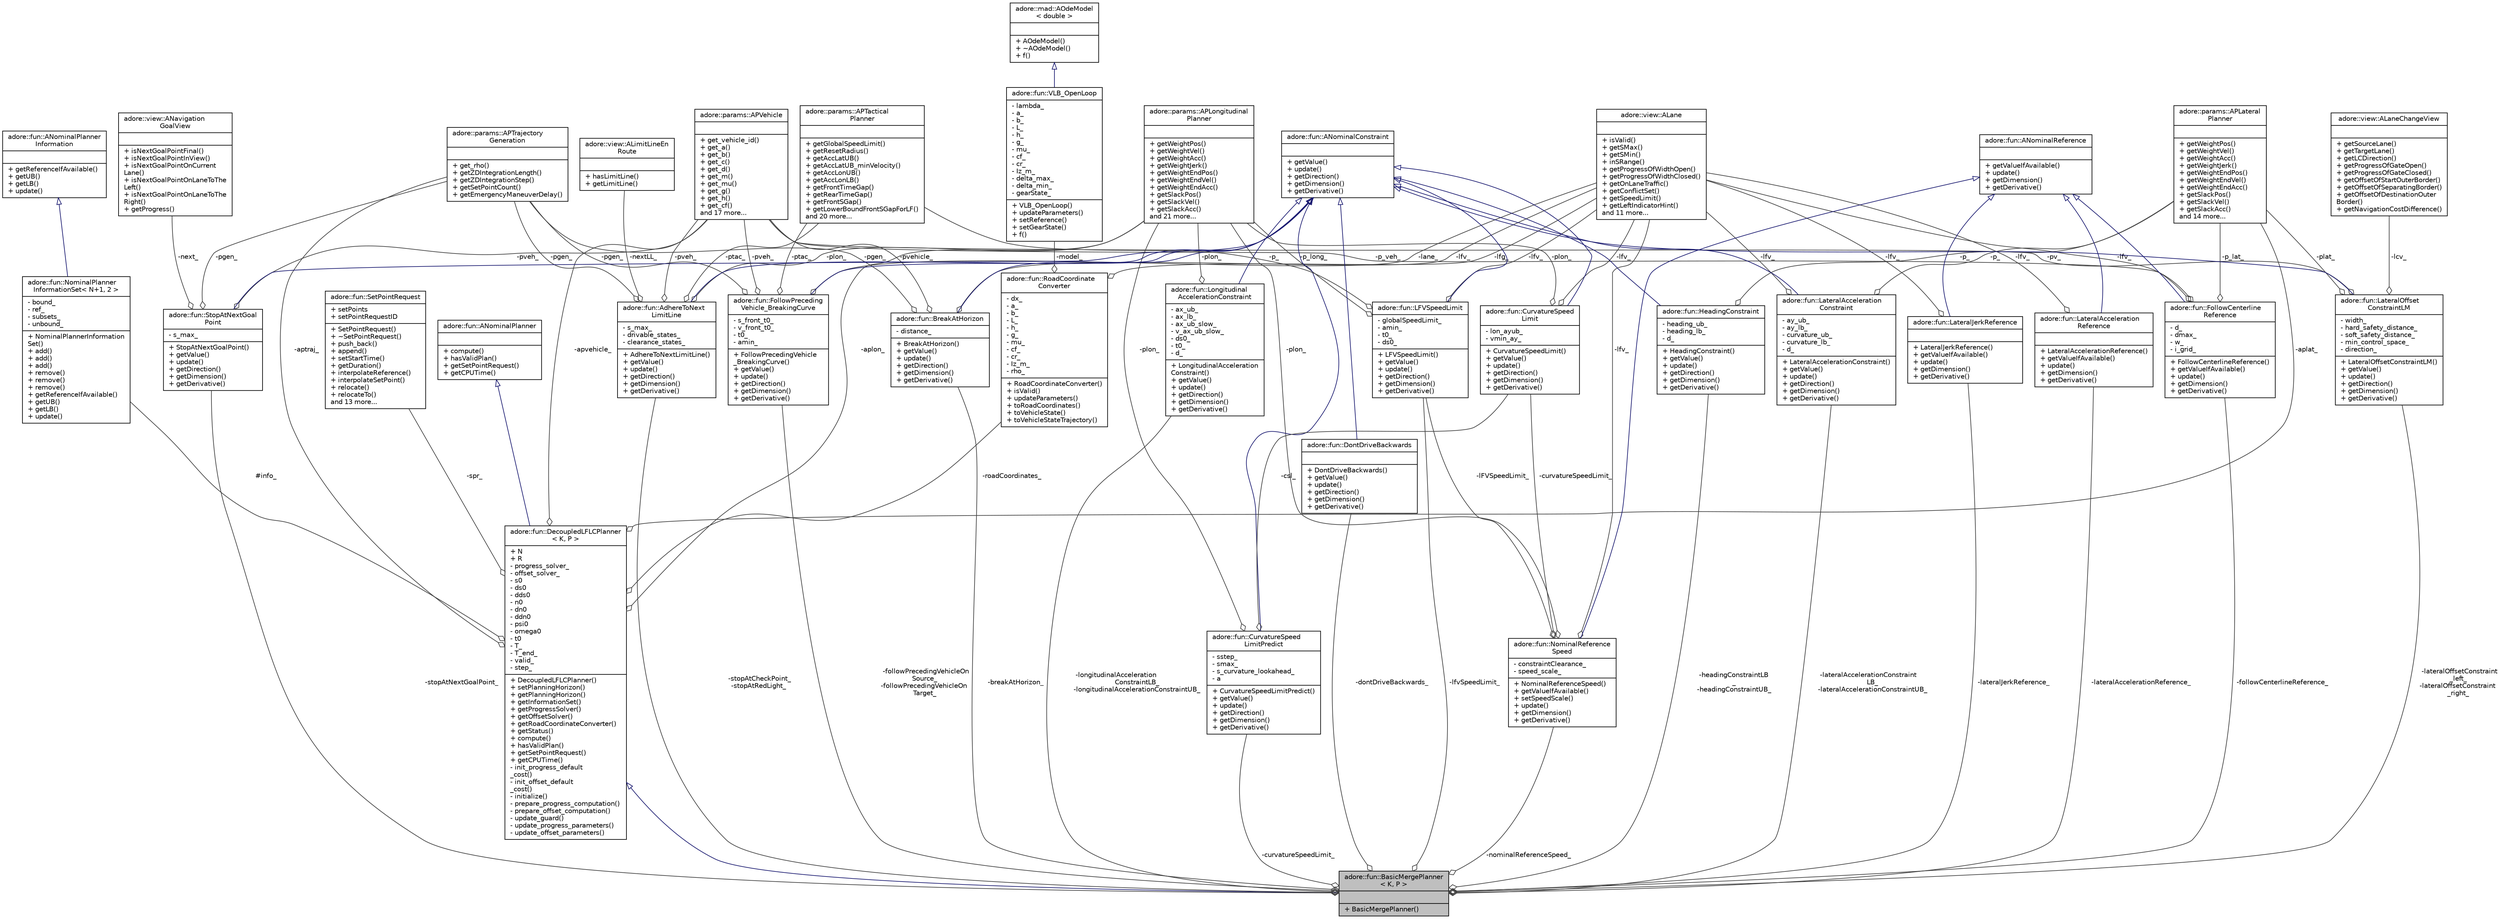 digraph "adore::fun::BasicMergePlanner&lt; K, P &gt;"
{
 // LATEX_PDF_SIZE
  edge [fontname="Helvetica",fontsize="10",labelfontname="Helvetica",labelfontsize="10"];
  node [fontname="Helvetica",fontsize="10",shape=record];
  Node1 [label="{adore::fun::BasicMergePlanner\l\< K, P \>\n||+ BasicMergePlanner()\l}",height=0.2,width=0.4,color="black", fillcolor="grey75", style="filled", fontcolor="black",tooltip=" "];
  Node2 -> Node1 [dir="back",color="midnightblue",fontsize="10",style="solid",arrowtail="onormal",fontname="Helvetica"];
  Node2 [label="{adore::fun::DecoupledLFLCPlanner\l\< K, P \>\n|+ N\l+ R\l- progress_solver_\l- offset_solver_\l- s0\l- ds0\l- dds0\l- n0\l- dn0\l- ddn0\l- psi0\l- omega0\l- t0\l- T_\l- T_end_\l- valid_\l- step_\l|+ DecoupledLFLCPlanner()\l+ setPlanningHorizon()\l+ getPlanningHorizon()\l+ getInformationSet()\l+ getProgressSolver()\l+ getOffsetSolver()\l+ getRoadCoordinateConverter()\l+ getStatus()\l+ compute()\l+ hasValidPlan()\l+ getSetPointRequest()\l+ getCPUTime()\l- init_progress_default\l_cost()\l- init_offset_default\l_cost()\l- initialize()\l- prepare_progress_computation()\l- prepare_offset_computation()\l- update_guard()\l- update_progress_parameters()\l- update_offset_parameters()\l}",height=0.2,width=0.4,color="black", fillcolor="white", style="filled",URL="$classadore_1_1fun_1_1DecoupledLFLCPlanner.html",tooltip=" "];
  Node3 -> Node2 [dir="back",color="midnightblue",fontsize="10",style="solid",arrowtail="onormal",fontname="Helvetica"];
  Node3 [label="{adore::fun::ANominalPlanner\n||+ compute()\l+ hasValidPlan()\l+ getSetPointRequest()\l+ getCPUTime()\l}",height=0.2,width=0.4,color="black", fillcolor="white", style="filled",URL="$classadore_1_1fun_1_1ANominalPlanner.html",tooltip=" "];
  Node4 -> Node2 [color="grey25",fontsize="10",style="solid",label=" -aptraj_" ,arrowhead="odiamond",fontname="Helvetica"];
  Node4 [label="{adore::params::APTrajectory\lGeneration\n||+ get_rho()\l+ getZDIntegrationLength()\l+ getZDIntegrationStep()\l+ getSetPointCount()\l+ getEmergencyManeuverDelay()\l}",height=0.2,width=0.4,color="black", fillcolor="white", style="filled",URL="$classadore_1_1params_1_1APTrajectoryGeneration.html",tooltip="abstract class containing parameters to configure the behaviour of trajectory generation"];
  Node5 -> Node2 [color="grey25",fontsize="10",style="solid",label=" -apvehicle_" ,arrowhead="odiamond",fontname="Helvetica"];
  Node5 [label="{adore::params::APVehicle\n||+ get_vehicle_id()\l+ get_a()\l+ get_b()\l+ get_c()\l+ get_d()\l+ get_m()\l+ get_mu()\l+ get_g()\l+ get_h()\l+ get_cf()\land 17 more...\l}",height=0.2,width=0.4,color="black", fillcolor="white", style="filled",URL="$classadore_1_1params_1_1APVehicle.html",tooltip="abstract class for vehicle configuration related paremeters"];
  Node6 -> Node2 [color="grey25",fontsize="10",style="solid",label=" -roadCoordinates_" ,arrowhead="odiamond",fontname="Helvetica"];
  Node6 [label="{adore::fun::RoadCoordinate\lConverter\n|- dx_\l- a_\l- b_\l- L_\l- h_\l- g_\l- mu_\l- cf_\l- cr_\l- Iz_m_\l- rho_\l|+ RoadCoordinateConverter()\l+ isValid()\l+ updateParameters()\l+ toRoadCoordinates()\l+ toVehicleState()\l+ toVehicleStateTrajectory()\l}",height=0.2,width=0.4,color="black", fillcolor="white", style="filled",URL="$classadore_1_1fun_1_1RoadCoordinateConverter.html",tooltip=" "];
  Node7 -> Node6 [color="grey25",fontsize="10",style="solid",label=" -model_" ,arrowhead="odiamond",fontname="Helvetica"];
  Node7 [label="{adore::fun::VLB_OpenLoop\n|- lambda_\l- a_\l- b_\l- L_\l- h_\l- g_\l- mu_\l- cf_\l- cr_\l- Iz_m_\l- delta_max_\l- delta_min_\l- gearState_\l|+ VLB_OpenLoop()\l+ updateParameters()\l+ setReference()\l+ setGearState()\l+ f()\l}",height=0.2,width=0.4,color="black", fillcolor="white", style="filled",URL="$classadore_1_1fun_1_1VLB__OpenLoop.html",tooltip=" "];
  Node8 -> Node7 [dir="back",color="midnightblue",fontsize="10",style="solid",arrowtail="onormal",fontname="Helvetica"];
  Node8 [label="{adore::mad::AOdeModel\l\< double \>\n||+ AOdeModel()\l+ ~AOdeModel()\l+ f()\l}",height=0.2,width=0.4,color="black", fillcolor="white", style="filled",URL="$classadore_1_1mad_1_1AOdeModel.html",tooltip=" "];
  Node9 -> Node6 [color="grey25",fontsize="10",style="solid",label=" -lfg_" ,arrowhead="odiamond",fontname="Helvetica"];
  Node9 [label="{adore::view::ALane\n||+ isValid()\l+ getSMax()\l+ getSMin()\l+ inSRange()\l+ getProgressOfWidthOpen()\l+ getProgressOfWidthClosed()\l+ getOnLaneTraffic()\l+ getConflictSet()\l+ getSpeedLimit()\l+ getLeftIndicatorHint()\land 11 more...\l}",height=0.2,width=0.4,color="black", fillcolor="white", style="filled",URL="$classadore_1_1view_1_1ALane.html",tooltip=" "];
  Node10 -> Node2 [color="grey25",fontsize="10",style="solid",label=" -spr_" ,arrowhead="odiamond",fontname="Helvetica"];
  Node10 [label="{adore::fun::SetPointRequest\n|+ setPoints\l+ setPointRequestID\l|+ SetPointRequest()\l+ ~SetPointRequest()\l+ push_back()\l+ append()\l+ setStartTime()\l+ getDuration()\l+ interpolateReference()\l+ interpolateSetPoint()\l+ relocate()\l+ relocateTo()\land 13 more...\l}",height=0.2,width=0.4,color="black", fillcolor="white", style="filled",URL="$classadore_1_1fun_1_1SetPointRequest.html",tooltip=" "];
  Node11 -> Node2 [color="grey25",fontsize="10",style="solid",label=" -aplat_" ,arrowhead="odiamond",fontname="Helvetica"];
  Node11 [label="{adore::params::APLateral\lPlanner\n||+ getWeightPos()\l+ getWeightVel()\l+ getWeightAcc()\l+ getWeightJerk()\l+ getWeightEndPos()\l+ getWeightEndVel()\l+ getWeightEndAcc()\l+ getSlackPos()\l+ getSlackVel()\l+ getSlackAcc()\land 14 more...\l}",height=0.2,width=0.4,color="black", fillcolor="white", style="filled",URL="$classadore_1_1params_1_1APLateralPlanner.html",tooltip="abstract class containing parameters related to configuring the lateral planner"];
  Node12 -> Node2 [color="grey25",fontsize="10",style="solid",label=" #info_" ,arrowhead="odiamond",fontname="Helvetica"];
  Node12 [label="{adore::fun::NominalPlanner\lInformationSet\< N+1, 2 \>\n|- bound_\l- ref_\l- subsets_\l- unbound_\l|+ NominalPlannerInformation\lSet()\l+ add()\l+ add()\l+ add()\l+ remove()\l+ remove()\l+ remove()\l+ getReferenceIfAvailable()\l+ getUB()\l+ getLB()\l+ update()\l}",height=0.2,width=0.4,color="black", fillcolor="white", style="filled",URL="$classadore_1_1fun_1_1NominalPlannerInformationSet.html",tooltip=" "];
  Node13 -> Node12 [dir="back",color="midnightblue",fontsize="10",style="solid",arrowtail="onormal",fontname="Helvetica"];
  Node13 [label="{adore::fun::ANominalPlanner\lInformation\n||+ getReferenceIfAvailable()\l+ getUB()\l+ getLB()\l+ update()\l}",height=0.2,width=0.4,color="black", fillcolor="white", style="filled",URL="$classadore_1_1fun_1_1ANominalPlannerInformation.html",tooltip=" "];
  Node14 -> Node2 [color="grey25",fontsize="10",style="solid",label=" -aplon_" ,arrowhead="odiamond",fontname="Helvetica"];
  Node14 [label="{adore::params::APLongitudinal\lPlanner\n||+ getWeightPos()\l+ getWeightVel()\l+ getWeightAcc()\l+ getWeightJerk()\l+ getWeightEndPos()\l+ getWeightEndVel()\l+ getWeightEndAcc()\l+ getSlackPos()\l+ getSlackVel()\l+ getSlackAcc()\land 21 more...\l}",height=0.2,width=0.4,color="black", fillcolor="white", style="filled",URL="$classadore_1_1params_1_1APLongitudinalPlanner.html",tooltip="abstract class containing parameters related to configuring the longitudinal planner"];
  Node15 -> Node1 [color="grey25",fontsize="10",style="solid",label=" -headingConstraintLB\l_\n-headingConstraintUB_" ,arrowhead="odiamond",fontname="Helvetica"];
  Node15 [label="{adore::fun::HeadingConstraint\n|- heading_ub_\l- heading_lb_\l- d_\l|+ HeadingConstraint()\l+ getValue()\l+ update()\l+ getDirection()\l+ getDimension()\l+ getDerivative()\l}",height=0.2,width=0.4,color="black", fillcolor="white", style="filled",URL="$classadore_1_1fun_1_1HeadingConstraint.html",tooltip=" "];
  Node16 -> Node15 [dir="back",color="midnightblue",fontsize="10",style="solid",arrowtail="onormal",fontname="Helvetica"];
  Node16 [label="{adore::fun::ANominalConstraint\n||+ getValue()\l+ update()\l+ getDirection()\l+ getDimension()\l+ getDerivative()\l}",height=0.2,width=0.4,color="black", fillcolor="white", style="filled",URL="$classadore_1_1fun_1_1ANominalConstraint.html",tooltip=" "];
  Node11 -> Node15 [color="grey25",fontsize="10",style="solid",label=" -p_" ,arrowhead="odiamond",fontname="Helvetica"];
  Node17 -> Node1 [color="grey25",fontsize="10",style="solid",label=" -followCenterlineReference_" ,arrowhead="odiamond",fontname="Helvetica"];
  Node17 [label="{adore::fun::FollowCenterline\lReference\n|- d_\l- dmax_\l- w_\l- i_grid_\l|+ FollowCenterlineReference()\l+ getValueIfAvailable()\l+ update()\l+ getDimension()\l+ getDerivative()\l}",height=0.2,width=0.4,color="black", fillcolor="white", style="filled",URL="$classadore_1_1fun_1_1FollowCenterlineReference.html",tooltip=" "];
  Node18 -> Node17 [dir="back",color="midnightblue",fontsize="10",style="solid",arrowtail="onormal",fontname="Helvetica"];
  Node18 [label="{adore::fun::ANominalReference\n||+ getValueIfAvailable()\l+ update()\l+ getDimension()\l+ getDerivative()\l}",height=0.2,width=0.4,color="black", fillcolor="white", style="filled",URL="$classadore_1_1fun_1_1ANominalReference.html",tooltip=" "];
  Node5 -> Node17 [color="grey25",fontsize="10",style="solid",label=" -p_veh_" ,arrowhead="odiamond",fontname="Helvetica"];
  Node9 -> Node17 [color="grey25",fontsize="10",style="solid",label=" -lfv_" ,arrowhead="odiamond",fontname="Helvetica"];
  Node11 -> Node17 [color="grey25",fontsize="10",style="solid",label=" -p_lat_" ,arrowhead="odiamond",fontname="Helvetica"];
  Node19 -> Node1 [color="grey25",fontsize="10",style="solid",label=" -curvatureSpeedLimit_" ,arrowhead="odiamond",fontname="Helvetica"];
  Node19 [label="{adore::fun::CurvatureSpeed\lLimitPredict\n|- sstep_\l- smax_\l- s_curvature_lookahead_\l- a\l|+ CurvatureSpeedLimitPredict()\l+ getValue()\l+ update()\l+ getDirection()\l+ getDimension()\l+ getDerivative()\l}",height=0.2,width=0.4,color="black", fillcolor="white", style="filled",URL="$classadore_1_1fun_1_1CurvatureSpeedLimitPredict.html",tooltip=" "];
  Node16 -> Node19 [dir="back",color="midnightblue",fontsize="10",style="solid",arrowtail="onormal",fontname="Helvetica"];
  Node20 -> Node19 [color="grey25",fontsize="10",style="solid",label=" -csl_" ,arrowhead="odiamond",fontname="Helvetica"];
  Node20 [label="{adore::fun::CurvatureSpeed\lLimit\n|- lon_ayub_\l- vmin_ay_\l|+ CurvatureSpeedLimit()\l+ getValue()\l+ update()\l+ getDirection()\l+ getDimension()\l+ getDerivative()\l}",height=0.2,width=0.4,color="black", fillcolor="white", style="filled",URL="$classadore_1_1fun_1_1CurvatureSpeedLimit.html",tooltip=" "];
  Node16 -> Node20 [dir="back",color="midnightblue",fontsize="10",style="solid",arrowtail="onormal",fontname="Helvetica"];
  Node9 -> Node20 [color="grey25",fontsize="10",style="solid",label=" -lfv_" ,arrowhead="odiamond",fontname="Helvetica"];
  Node14 -> Node20 [color="grey25",fontsize="10",style="solid",label=" -plon_" ,arrowhead="odiamond",fontname="Helvetica"];
  Node14 -> Node19 [color="grey25",fontsize="10",style="solid",label=" -plon_" ,arrowhead="odiamond",fontname="Helvetica"];
  Node21 -> Node1 [color="grey25",fontsize="10",style="solid",label=" -dontDriveBackwards_" ,arrowhead="odiamond",fontname="Helvetica"];
  Node21 [label="{adore::fun::DontDriveBackwards\n||+ DontDriveBackwards()\l+ getValue()\l+ update()\l+ getDirection()\l+ getDimension()\l+ getDerivative()\l}",height=0.2,width=0.4,color="black", fillcolor="white", style="filled",URL="$classadore_1_1fun_1_1DontDriveBackwards.html",tooltip=" "];
  Node16 -> Node21 [dir="back",color="midnightblue",fontsize="10",style="solid",arrowtail="onormal",fontname="Helvetica"];
  Node22 -> Node1 [color="grey25",fontsize="10",style="solid",label=" -lateralJerkReference_" ,arrowhead="odiamond",fontname="Helvetica"];
  Node22 [label="{adore::fun::LateralJerkReference\n||+ LateralJerkReference()\l+ getValueIfAvailable()\l+ update()\l+ getDimension()\l+ getDerivative()\l}",height=0.2,width=0.4,color="black", fillcolor="white", style="filled",URL="$classadore_1_1fun_1_1LateralJerkReference.html",tooltip=" "];
  Node18 -> Node22 [dir="back",color="midnightblue",fontsize="10",style="solid",arrowtail="onormal",fontname="Helvetica"];
  Node9 -> Node22 [color="grey25",fontsize="10",style="solid",label=" -lfv_" ,arrowhead="odiamond",fontname="Helvetica"];
  Node23 -> Node1 [color="grey25",fontsize="10",style="solid",label=" -stopAtNextGoalPoint_" ,arrowhead="odiamond",fontname="Helvetica"];
  Node23 [label="{adore::fun::StopAtNextGoal\lPoint\n|- s_max_\l|+ StopAtNextGoalPoint()\l+ getValue()\l+ update()\l+ getDirection()\l+ getDimension()\l+ getDerivative()\l}",height=0.2,width=0.4,color="black", fillcolor="white", style="filled",URL="$classadore_1_1fun_1_1StopAtNextGoalPoint.html",tooltip=" "];
  Node16 -> Node23 [dir="back",color="midnightblue",fontsize="10",style="solid",arrowtail="onormal",fontname="Helvetica"];
  Node4 -> Node23 [color="grey25",fontsize="10",style="solid",label=" -pgen_" ,arrowhead="odiamond",fontname="Helvetica"];
  Node5 -> Node23 [color="grey25",fontsize="10",style="solid",label=" -pveh_" ,arrowhead="odiamond",fontname="Helvetica"];
  Node24 -> Node23 [color="grey25",fontsize="10",style="solid",label=" -next_" ,arrowhead="odiamond",fontname="Helvetica"];
  Node24 [label="{adore::view::ANavigation\lGoalView\n||+ isNextGoalPointFinal()\l+ isNextGoalPointInView()\l+ isNextGoalPointOnCurrent\lLane()\l+ isNextGoalPointOnLaneToThe\lLeft()\l+ isNextGoalPointOnLaneToThe\lRight()\l+ getProgress()\l}",height=0.2,width=0.4,color="black", fillcolor="white", style="filled",URL="$classadore_1_1view_1_1ANavigationGoalView.html",tooltip=" "];
  Node25 -> Node1 [color="grey25",fontsize="10",style="solid",label=" -lateralAccelerationReference_" ,arrowhead="odiamond",fontname="Helvetica"];
  Node25 [label="{adore::fun::LateralAcceleration\lReference\n||+ LateralAccelerationReference()\l+ getValueIfAvailable()\l+ update()\l+ getDimension()\l+ getDerivative()\l}",height=0.2,width=0.4,color="black", fillcolor="white", style="filled",URL="$classadore_1_1fun_1_1LateralAccelerationReference.html",tooltip=" "];
  Node18 -> Node25 [dir="back",color="midnightblue",fontsize="10",style="solid",arrowtail="onormal",fontname="Helvetica"];
  Node9 -> Node25 [color="grey25",fontsize="10",style="solid",label=" -lfv_" ,arrowhead="odiamond",fontname="Helvetica"];
  Node26 -> Node1 [color="grey25",fontsize="10",style="solid",label=" -longitudinalAcceleration\lConstraintLB_\n-longitudinalAccelerationConstraintUB_" ,arrowhead="odiamond",fontname="Helvetica"];
  Node26 [label="{adore::fun::Longitudinal\lAccelerationConstraint\n|- ax_ub_\l- ax_lb_\l- ax_ub_slow_\l- v_ax_ub_slow_\l- ds0_\l- t0_\l- d_\l|+ LongitudinalAcceleration\lConstraint()\l+ getValue()\l+ update()\l+ getDirection()\l+ getDimension()\l+ getDerivative()\l}",height=0.2,width=0.4,color="black", fillcolor="white", style="filled",URL="$classadore_1_1fun_1_1LongitudinalAccelerationConstraint.html",tooltip=" "];
  Node16 -> Node26 [dir="back",color="midnightblue",fontsize="10",style="solid",arrowtail="onormal",fontname="Helvetica"];
  Node14 -> Node26 [color="grey25",fontsize="10",style="solid",label=" -plon_" ,arrowhead="odiamond",fontname="Helvetica"];
  Node27 -> Node1 [color="grey25",fontsize="10",style="solid",label=" -stopAtCheckPoint_\n-stopAtRedLight_" ,arrowhead="odiamond",fontname="Helvetica"];
  Node27 [label="{adore::fun::AdhereToNext\lLimitLine\n|- s_max_\l- drivable_states_\l- clearance_states_\l|+ AdhereToNextLimitLine()\l+ getValue()\l+ update()\l+ getDirection()\l+ getDimension()\l+ getDerivative()\l}",height=0.2,width=0.4,color="black", fillcolor="white", style="filled",URL="$classadore_1_1fun_1_1AdhereToNextLimitLine.html",tooltip=" "];
  Node16 -> Node27 [dir="back",color="midnightblue",fontsize="10",style="solid",arrowtail="onormal",fontname="Helvetica"];
  Node4 -> Node27 [color="grey25",fontsize="10",style="solid",label=" -pgen_" ,arrowhead="odiamond",fontname="Helvetica"];
  Node5 -> Node27 [color="grey25",fontsize="10",style="solid",label=" -pveh_" ,arrowhead="odiamond",fontname="Helvetica"];
  Node28 -> Node27 [color="grey25",fontsize="10",style="solid",label=" -ptac_" ,arrowhead="odiamond",fontname="Helvetica"];
  Node28 [label="{adore::params::APTactical\lPlanner\n||+ getGlobalSpeedLimit()\l+ getResetRadius()\l+ getAccLatUB()\l+ getAccLatUB_minVelocity()\l+ getAccLonUB()\l+ getAccLonLB()\l+ getFrontTimeGap()\l+ getRearTimeGap()\l+ getFrontSGap()\l+ getLowerBoundFrontSGapForLF()\land 20 more...\l}",height=0.2,width=0.4,color="black", fillcolor="white", style="filled",URL="$classadore_1_1params_1_1APTacticalPlanner.html",tooltip="abstract classs containing parameters to configure aspects and constraints of the tactical planner"];
  Node29 -> Node27 [color="grey25",fontsize="10",style="solid",label=" -nextLL_" ,arrowhead="odiamond",fontname="Helvetica"];
  Node29 [label="{adore::view::ALimitLineEn\lRoute\n||+ hasLimitLine()\l+ getLimitLine()\l}",height=0.2,width=0.4,color="black", fillcolor="white", style="filled",URL="$classadore_1_1view_1_1ALimitLineEnRoute.html",tooltip=" "];
  Node14 -> Node27 [color="grey25",fontsize="10",style="solid",label=" -plon_" ,arrowhead="odiamond",fontname="Helvetica"];
  Node30 -> Node1 [color="grey25",fontsize="10",style="solid",label=" -followPrecedingVehicleOn\lSource_\n-followPrecedingVehicleOn\lTarget_" ,arrowhead="odiamond",fontname="Helvetica"];
  Node30 [label="{adore::fun::FollowPreceding\lVehicle_BreakingCurve\n|- s_front_t0_\l- v_front_t0_\l- t0_\l- amin_\l|+ FollowPrecedingVehicle\l_BreakingCurve()\l+ getValue()\l+ update()\l+ getDirection()\l+ getDimension()\l+ getDerivative()\l}",height=0.2,width=0.4,color="black", fillcolor="white", style="filled",URL="$classadore_1_1fun_1_1FollowPrecedingVehicle__BreakingCurve.html",tooltip=" "];
  Node16 -> Node30 [dir="back",color="midnightblue",fontsize="10",style="solid",arrowtail="onormal",fontname="Helvetica"];
  Node4 -> Node30 [color="grey25",fontsize="10",style="solid",label=" -pgen_" ,arrowhead="odiamond",fontname="Helvetica"];
  Node5 -> Node30 [color="grey25",fontsize="10",style="solid",label=" -pveh_" ,arrowhead="odiamond",fontname="Helvetica"];
  Node9 -> Node30 [color="grey25",fontsize="10",style="solid",label=" -lane_" ,arrowhead="odiamond",fontname="Helvetica"];
  Node28 -> Node30 [color="grey25",fontsize="10",style="solid",label=" -ptac_" ,arrowhead="odiamond",fontname="Helvetica"];
  Node31 -> Node1 [color="grey25",fontsize="10",style="solid",label=" -lateralOffsetConstraint\l_left_\n-lateralOffsetConstraint\l_right_" ,arrowhead="odiamond",fontname="Helvetica"];
  Node31 [label="{adore::fun::LateralOffset\lConstraintLM\n|- width_\l- hard_safety_distance_\l- soft_safety_distance_\l- min_control_space_\l- direction_\l|+ LateralOffsetConstraintLM()\l+ getValue()\l+ update()\l+ getDirection()\l+ getDimension()\l+ getDerivative()\l}",height=0.2,width=0.4,color="black", fillcolor="white", style="filled",URL="$classadore_1_1fun_1_1LateralOffsetConstraintLM.html",tooltip=" "];
  Node16 -> Node31 [dir="back",color="midnightblue",fontsize="10",style="solid",arrowtail="onormal",fontname="Helvetica"];
  Node32 -> Node31 [color="grey25",fontsize="10",style="solid",label=" -lcv_" ,arrowhead="odiamond",fontname="Helvetica"];
  Node32 [label="{adore::view::ALaneChangeView\n||+ getSourceLane()\l+ getTargetLane()\l+ getLCDirection()\l+ getProgressOfGateOpen()\l+ getProgressOfGateClosed()\l+ getOffsetOfStartOuterBorder()\l+ getOffsetOfSeparatingBorder()\l+ getOffsetOfDestinationOuter\lBorder()\l+ getNavigationCostDifference()\l}",height=0.2,width=0.4,color="black", fillcolor="white", style="filled",URL="$classadore_1_1view_1_1ALaneChangeView.html",tooltip=" "];
  Node5 -> Node31 [color="grey25",fontsize="10",style="solid",label=" -pv_" ,arrowhead="odiamond",fontname="Helvetica"];
  Node11 -> Node31 [color="grey25",fontsize="10",style="solid",label=" -plat_" ,arrowhead="odiamond",fontname="Helvetica"];
  Node33 -> Node1 [color="grey25",fontsize="10",style="solid",label=" -lateralAccelerationConstraint\lLB_\n-lateralAccelerationConstraintUB_" ,arrowhead="odiamond",fontname="Helvetica"];
  Node33 [label="{adore::fun::LateralAcceleration\lConstraint\n|- ay_ub_\l- ay_lb_\l- curvature_ub_\l- curvature_lb_\l- d_\l|+ LateralAccelerationConstraint()\l+ getValue()\l+ update()\l+ getDirection()\l+ getDimension()\l+ getDerivative()\l}",height=0.2,width=0.4,color="black", fillcolor="white", style="filled",URL="$classadore_1_1fun_1_1LateralAccelerationConstraint.html",tooltip=" "];
  Node16 -> Node33 [dir="back",color="midnightblue",fontsize="10",style="solid",arrowtail="onormal",fontname="Helvetica"];
  Node9 -> Node33 [color="grey25",fontsize="10",style="solid",label=" -lfv_" ,arrowhead="odiamond",fontname="Helvetica"];
  Node11 -> Node33 [color="grey25",fontsize="10",style="solid",label=" -p_" ,arrowhead="odiamond",fontname="Helvetica"];
  Node34 -> Node1 [color="grey25",fontsize="10",style="solid",label=" -lfvSpeedLimit_" ,arrowhead="odiamond",fontname="Helvetica"];
  Node34 [label="{adore::fun::LFVSpeedLimit\n|- globalSpeedLimit_\l- amin_\l- t0_\l- ds0_\l|+ LFVSpeedLimit()\l+ getValue()\l+ update()\l+ getDirection()\l+ getDimension()\l+ getDerivative()\l}",height=0.2,width=0.4,color="black", fillcolor="white", style="filled",URL="$classadore_1_1fun_1_1LFVSpeedLimit.html",tooltip=" "];
  Node16 -> Node34 [dir="back",color="midnightblue",fontsize="10",style="solid",arrowtail="onormal",fontname="Helvetica"];
  Node9 -> Node34 [color="grey25",fontsize="10",style="solid",label=" -lfv_" ,arrowhead="odiamond",fontname="Helvetica"];
  Node28 -> Node34 [color="grey25",fontsize="10",style="solid",label=" -p_" ,arrowhead="odiamond",fontname="Helvetica"];
  Node14 -> Node34 [color="grey25",fontsize="10",style="solid",label=" -p_long_" ,arrowhead="odiamond",fontname="Helvetica"];
  Node35 -> Node1 [color="grey25",fontsize="10",style="solid",label=" -nominalReferenceSpeed_" ,arrowhead="odiamond",fontname="Helvetica"];
  Node35 [label="{adore::fun::NominalReference\lSpeed\n|- constraintClearance_\l- speed_scale_\l|+ NominalReferenceSpeed()\l+ getValueIfAvailable()\l+ setSpeedScale()\l+ update()\l+ getDimension()\l+ getDerivative()\l}",height=0.2,width=0.4,color="black", fillcolor="white", style="filled",URL="$classadore_1_1fun_1_1NominalReferenceSpeed.html",tooltip=" "];
  Node18 -> Node35 [dir="back",color="midnightblue",fontsize="10",style="solid",arrowtail="onormal",fontname="Helvetica"];
  Node9 -> Node35 [color="grey25",fontsize="10",style="solid",label=" -lfv_" ,arrowhead="odiamond",fontname="Helvetica"];
  Node20 -> Node35 [color="grey25",fontsize="10",style="solid",label=" -curvatureSpeedLimit_" ,arrowhead="odiamond",fontname="Helvetica"];
  Node14 -> Node35 [color="grey25",fontsize="10",style="solid",label=" -plon_" ,arrowhead="odiamond",fontname="Helvetica"];
  Node34 -> Node35 [color="grey25",fontsize="10",style="solid",label=" -lFVSpeedLimit_" ,arrowhead="odiamond",fontname="Helvetica"];
  Node36 -> Node1 [color="grey25",fontsize="10",style="solid",label=" -breakAtHorizon_" ,arrowhead="odiamond",fontname="Helvetica"];
  Node36 [label="{adore::fun::BreakAtHorizon\n|- distance_\l|+ BreakAtHorizon()\l+ getValue()\l+ update()\l+ getDirection()\l+ getDimension()\l+ getDerivative()\l}",height=0.2,width=0.4,color="black", fillcolor="white", style="filled",URL="$classadore_1_1fun_1_1BreakAtHorizon.html",tooltip=" "];
  Node16 -> Node36 [dir="back",color="midnightblue",fontsize="10",style="solid",arrowtail="onormal",fontname="Helvetica"];
  Node4 -> Node36 [color="grey25",fontsize="10",style="solid",label=" -pgen_" ,arrowhead="odiamond",fontname="Helvetica"];
  Node5 -> Node36 [color="grey25",fontsize="10",style="solid",label=" -pvehicle_" ,arrowhead="odiamond",fontname="Helvetica"];
  Node9 -> Node36 [color="grey25",fontsize="10",style="solid",label=" -lfv_" ,arrowhead="odiamond",fontname="Helvetica"];
}
